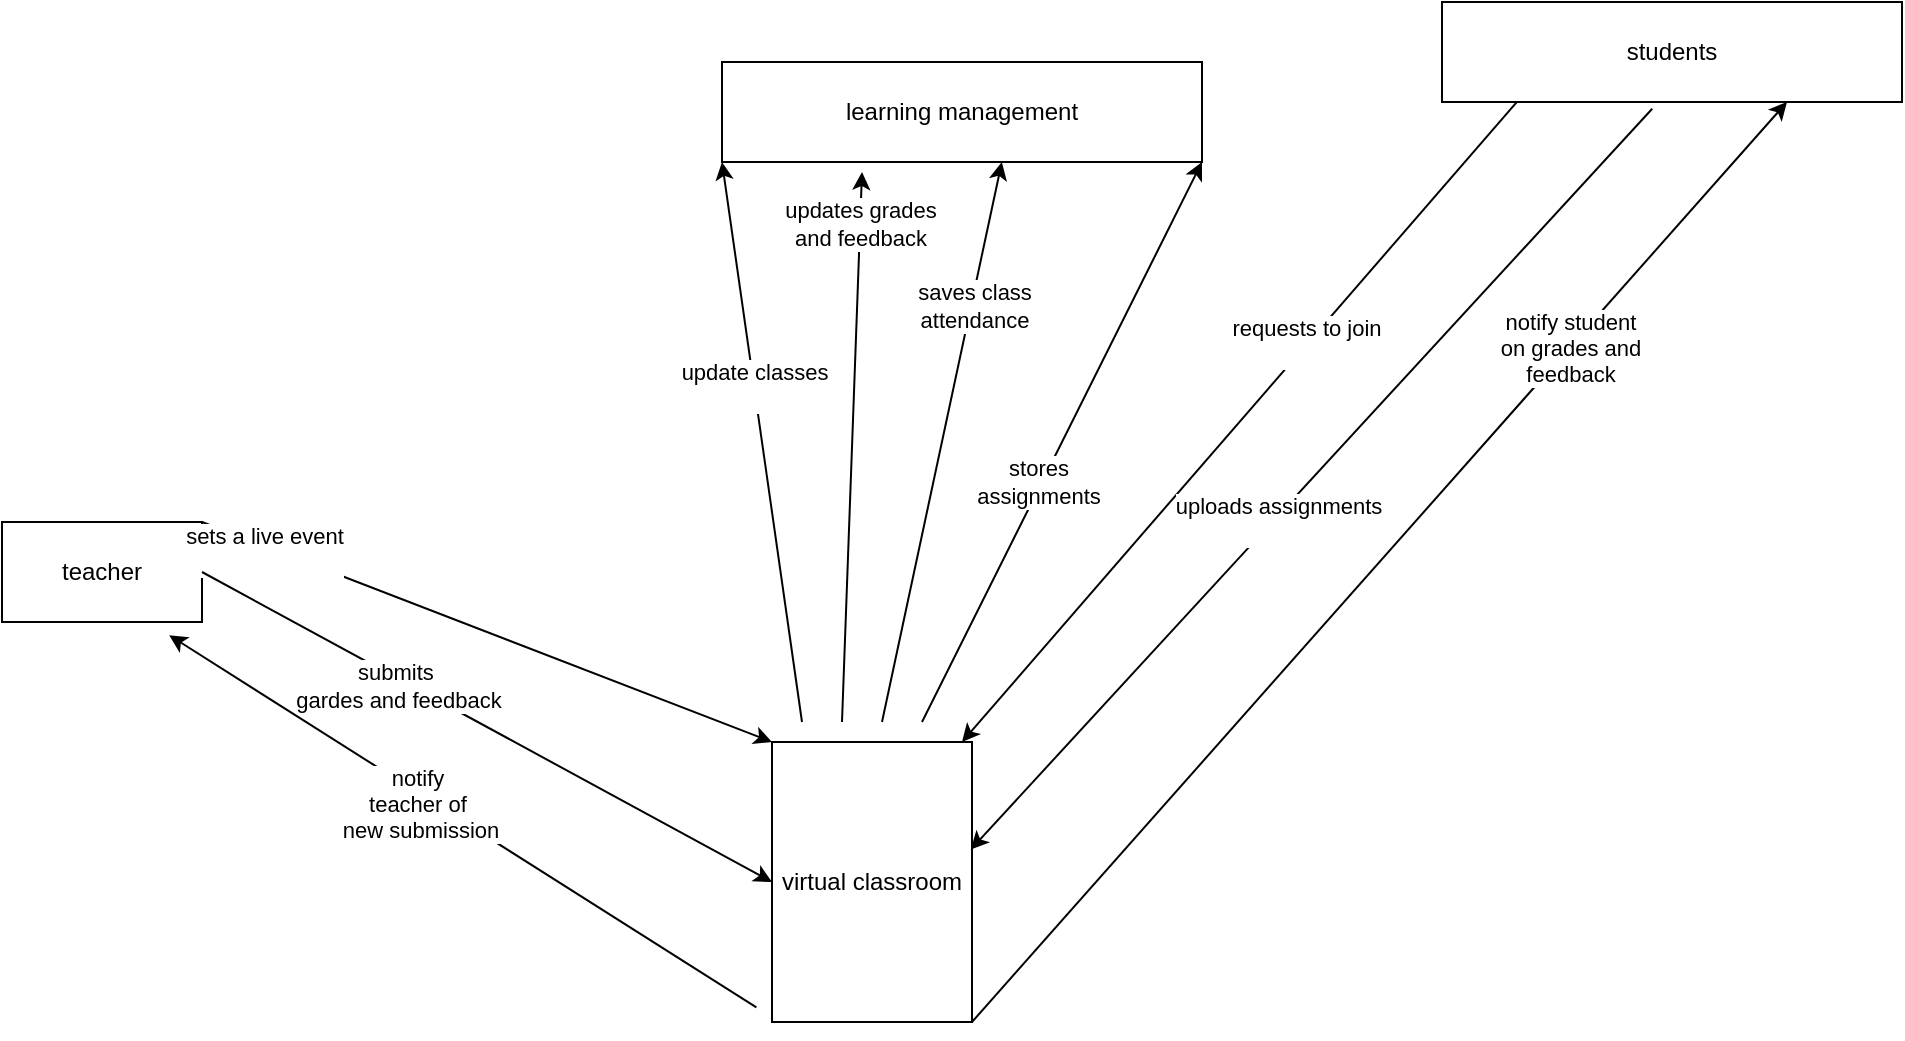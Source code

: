 <mxfile version="24.7.17" pages="4">
  <diagram name="Page-1" id="vjsIKobl36Vo63eAtjxU">
    <mxGraphModel grid="1" page="1" gridSize="10" guides="1" tooltips="1" connect="1" arrows="1" fold="1" pageScale="1" pageWidth="850" pageHeight="1100" math="0" shadow="0">
      <root>
        <mxCell id="0" />
        <mxCell id="1" parent="0" />
        <mxCell id="tGQ37e9llcpJazkp8wCg-7" value="virtual classroom" style="html=1;dashed=0;whiteSpace=wrap;" vertex="1" parent="1">
          <mxGeometry x="425" y="470" width="100" height="140" as="geometry" />
        </mxCell>
        <mxCell id="tGQ37e9llcpJazkp8wCg-8" value="learning management" style="html=1;dashed=0;whiteSpace=wrap;" vertex="1" parent="1">
          <mxGeometry x="400" y="130" width="240" height="50" as="geometry" />
        </mxCell>
        <mxCell id="tGQ37e9llcpJazkp8wCg-9" value="students" style="html=1;dashed=0;whiteSpace=wrap;" vertex="1" parent="1">
          <mxGeometry x="760" y="100" width="230" height="50" as="geometry" />
        </mxCell>
        <mxCell id="tGQ37e9llcpJazkp8wCg-10" value="teacher" style="html=1;dashed=0;whiteSpace=wrap;" vertex="1" parent="1">
          <mxGeometry x="40" y="360" width="100" height="50" as="geometry" />
        </mxCell>
        <mxCell id="tGQ37e9llcpJazkp8wCg-11" value="" style="endArrow=classic;html=1;rounded=0;entryX=0;entryY=0;entryDx=0;entryDy=0;exitX=1;exitY=0;exitDx=0;exitDy=0;" edge="1" parent="1" source="tGQ37e9llcpJazkp8wCg-10" target="tGQ37e9llcpJazkp8wCg-7">
          <mxGeometry width="50" height="50" relative="1" as="geometry">
            <mxPoint x="200" y="160" as="sourcePoint" />
            <mxPoint x="250" y="110" as="targetPoint" />
          </mxGeometry>
        </mxCell>
        <mxCell id="tGQ37e9llcpJazkp8wCg-21" value="sets a live event&lt;div&gt;&lt;br&gt;&lt;/div&gt;" style="edgeLabel;html=1;align=center;verticalAlign=middle;resizable=0;points=[];" connectable="0" vertex="1" parent="tGQ37e9llcpJazkp8wCg-11">
          <mxGeometry x="-0.777" y="-2" relative="1" as="geometry">
            <mxPoint as="offset" />
          </mxGeometry>
        </mxCell>
        <mxCell id="tGQ37e9llcpJazkp8wCg-14" value="" style="endArrow=classic;html=1;rounded=0;exitX=0.162;exitY=1.004;exitDx=0;exitDy=0;exitPerimeter=0;" edge="1" parent="1" source="tGQ37e9llcpJazkp8wCg-9">
          <mxGeometry width="50" height="50" relative="1" as="geometry">
            <mxPoint x="814.38" y="162.6" as="sourcePoint" />
            <mxPoint x="520" y="470" as="targetPoint" />
          </mxGeometry>
        </mxCell>
        <mxCell id="tGQ37e9llcpJazkp8wCg-24" value="requests to join&lt;div&gt;&lt;br&gt;&lt;/div&gt;" style="edgeLabel;html=1;align=center;verticalAlign=middle;resizable=0;points=[];" connectable="0" vertex="1" parent="tGQ37e9llcpJazkp8wCg-14">
          <mxGeometry x="-0.247" y="-1" relative="1" as="geometry">
            <mxPoint as="offset" />
          </mxGeometry>
        </mxCell>
        <mxCell id="tGQ37e9llcpJazkp8wCg-15" value="" style="endArrow=classic;html=1;rounded=0;entryX=0;entryY=1;entryDx=0;entryDy=0;" edge="1" parent="1" target="tGQ37e9llcpJazkp8wCg-8">
          <mxGeometry width="50" height="50" relative="1" as="geometry">
            <mxPoint x="440" y="460" as="sourcePoint" />
            <mxPoint x="450" y="270" as="targetPoint" />
          </mxGeometry>
        </mxCell>
        <mxCell id="tGQ37e9llcpJazkp8wCg-23" value="update classes&lt;div&gt;&lt;br&gt;&lt;/div&gt;" style="edgeLabel;html=1;align=center;verticalAlign=middle;resizable=0;points=[];" connectable="0" vertex="1" parent="tGQ37e9llcpJazkp8wCg-15">
          <mxGeometry x="0.2" relative="1" as="geometry">
            <mxPoint as="offset" />
          </mxGeometry>
        </mxCell>
        <mxCell id="tGQ37e9llcpJazkp8wCg-20" value="" style="endArrow=classic;html=1;rounded=0;exitX=0.457;exitY=1.068;exitDx=0;exitDy=0;entryX=0.994;entryY=0.384;entryDx=0;entryDy=0;exitPerimeter=0;entryPerimeter=0;" edge="1" parent="1" source="tGQ37e9llcpJazkp8wCg-9" target="tGQ37e9llcpJazkp8wCg-7">
          <mxGeometry width="50" height="50" relative="1" as="geometry">
            <mxPoint x="990" y="125" as="sourcePoint" />
            <mxPoint x="525" y="470" as="targetPoint" />
          </mxGeometry>
        </mxCell>
        <mxCell id="tGQ37e9llcpJazkp8wCg-25" value="uploads assignments&lt;div&gt;&lt;br&gt;&lt;/div&gt;" style="edgeLabel;html=1;align=center;verticalAlign=middle;resizable=0;points=[];" connectable="0" vertex="1" parent="tGQ37e9llcpJazkp8wCg-20">
          <mxGeometry x="0.102" y="1" relative="1" as="geometry">
            <mxPoint as="offset" />
          </mxGeometry>
        </mxCell>
        <mxCell id="tGQ37e9llcpJazkp8wCg-26" value="" style="endArrow=classic;html=1;rounded=0;" edge="1" parent="1">
          <mxGeometry width="50" height="50" relative="1" as="geometry">
            <mxPoint x="460" y="460" as="sourcePoint" />
            <mxPoint x="470" y="185" as="targetPoint" />
          </mxGeometry>
        </mxCell>
        <mxCell id="tGQ37e9llcpJazkp8wCg-27" value="updates grades&lt;div&gt;and feedback&lt;/div&gt;" style="edgeLabel;html=1;align=center;verticalAlign=middle;resizable=0;points=[];" connectable="0" vertex="1" parent="tGQ37e9llcpJazkp8wCg-26">
          <mxGeometry x="0.809" relative="1" as="geometry">
            <mxPoint as="offset" />
          </mxGeometry>
        </mxCell>
        <mxCell id="tGQ37e9llcpJazkp8wCg-28" value="" style="endArrow=classic;html=1;rounded=0;exitX=1;exitY=1;exitDx=0;exitDy=0;entryX=0.75;entryY=1;entryDx=0;entryDy=0;" edge="1" parent="1" source="tGQ37e9llcpJazkp8wCg-7" target="tGQ37e9llcpJazkp8wCg-9">
          <mxGeometry width="50" height="50" relative="1" as="geometry">
            <mxPoint x="400" y="320" as="sourcePoint" />
            <mxPoint x="890" y="160" as="targetPoint" />
          </mxGeometry>
        </mxCell>
        <mxCell id="tGQ37e9llcpJazkp8wCg-30" value="notify student&lt;div&gt;on grades and&lt;/div&gt;&lt;div&gt;feedback&lt;/div&gt;" style="edgeLabel;html=1;align=center;verticalAlign=middle;resizable=0;points=[];" connectable="0" vertex="1" parent="tGQ37e9llcpJazkp8wCg-28">
          <mxGeometry x="0.465" relative="1" as="geometry">
            <mxPoint as="offset" />
          </mxGeometry>
        </mxCell>
        <mxCell id="tGQ37e9llcpJazkp8wCg-31" value="" style="endArrow=classic;html=1;rounded=0;exitX=1;exitY=0.5;exitDx=0;exitDy=0;entryX=0;entryY=0.5;entryDx=0;entryDy=0;" edge="1" parent="1" source="tGQ37e9llcpJazkp8wCg-10" target="tGQ37e9llcpJazkp8wCg-7">
          <mxGeometry width="50" height="50" relative="1" as="geometry">
            <mxPoint x="480" y="320" as="sourcePoint" />
            <mxPoint x="420" y="500" as="targetPoint" />
          </mxGeometry>
        </mxCell>
        <mxCell id="tGQ37e9llcpJazkp8wCg-32" value="submits&amp;nbsp;&lt;div&gt;gardes and feedback&lt;/div&gt;" style="edgeLabel;html=1;align=center;verticalAlign=middle;resizable=0;points=[];" connectable="0" vertex="1" parent="tGQ37e9llcpJazkp8wCg-31">
          <mxGeometry x="-0.305" y="-3" relative="1" as="geometry">
            <mxPoint as="offset" />
          </mxGeometry>
        </mxCell>
        <mxCell id="tGQ37e9llcpJazkp8wCg-33" value="" style="endArrow=classic;html=1;rounded=0;exitX=-0.078;exitY=0.948;exitDx=0;exitDy=0;exitPerimeter=0;entryX=0.836;entryY=1.132;entryDx=0;entryDy=0;entryPerimeter=0;" edge="1" parent="1" source="tGQ37e9llcpJazkp8wCg-7" target="tGQ37e9llcpJazkp8wCg-10">
          <mxGeometry width="50" height="50" relative="1" as="geometry">
            <mxPoint x="480" y="320" as="sourcePoint" />
            <mxPoint x="530" y="270" as="targetPoint" />
          </mxGeometry>
        </mxCell>
        <mxCell id="tGQ37e9llcpJazkp8wCg-34" value="notify&amp;nbsp;&lt;div&gt;teacher of&amp;nbsp;&lt;/div&gt;&lt;div&gt;new submission&lt;/div&gt;" style="edgeLabel;html=1;align=center;verticalAlign=middle;resizable=0;points=[];" connectable="0" vertex="1" parent="tGQ37e9llcpJazkp8wCg-33">
          <mxGeometry x="0.136" y="4" relative="1" as="geometry">
            <mxPoint as="offset" />
          </mxGeometry>
        </mxCell>
        <mxCell id="tGQ37e9llcpJazkp8wCg-35" value="" style="endArrow=classic;html=1;rounded=0;entryX=1;entryY=1;entryDx=0;entryDy=0;" edge="1" parent="1" target="tGQ37e9llcpJazkp8wCg-8">
          <mxGeometry width="50" height="50" relative="1" as="geometry">
            <mxPoint x="500" y="460" as="sourcePoint" />
            <mxPoint x="530" y="300" as="targetPoint" />
          </mxGeometry>
        </mxCell>
        <mxCell id="tGQ37e9llcpJazkp8wCg-36" value="stores&lt;div&gt;assignments&lt;/div&gt;" style="edgeLabel;html=1;align=center;verticalAlign=middle;resizable=0;points=[];" connectable="0" vertex="1" parent="tGQ37e9llcpJazkp8wCg-35">
          <mxGeometry x="-0.149" y="2" relative="1" as="geometry">
            <mxPoint as="offset" />
          </mxGeometry>
        </mxCell>
        <mxCell id="tGQ37e9llcpJazkp8wCg-37" value="" style="endArrow=classic;html=1;rounded=0;entryX=0.583;entryY=1;entryDx=0;entryDy=0;entryPerimeter=0;" edge="1" parent="1" target="tGQ37e9llcpJazkp8wCg-8">
          <mxGeometry width="50" height="50" relative="1" as="geometry">
            <mxPoint x="480" y="460" as="sourcePoint" />
            <mxPoint x="530" y="300" as="targetPoint" />
          </mxGeometry>
        </mxCell>
        <mxCell id="tGQ37e9llcpJazkp8wCg-38" value="saves class&lt;div&gt;attendance&lt;/div&gt;" style="edgeLabel;html=1;align=center;verticalAlign=middle;resizable=0;points=[];" connectable="0" vertex="1" parent="tGQ37e9llcpJazkp8wCg-37">
          <mxGeometry x="0.488" y="-1" relative="1" as="geometry">
            <mxPoint as="offset" />
          </mxGeometry>
        </mxCell>
      </root>
    </mxGraphModel>
  </diagram>
  <diagram id="E_iu-IMse6yLebg9O2_-" name="Page-2">
    <mxGraphModel grid="1" page="1" gridSize="10" guides="1" tooltips="1" connect="1" arrows="1" fold="1" pageScale="1" pageWidth="850" pageHeight="1100" math="0" shadow="0">
      <root>
        <mxCell id="0" />
        <mxCell id="1" parent="0" />
        <mxCell id="nC5KfrtsEujy_4Zf4hOm-9" value="&lt;p style=&quot;margin:0px;margin-top:4px;text-align:center;&quot;&gt;&lt;b&gt;Class&lt;/b&gt;&lt;/p&gt;&lt;hr size=&quot;1&quot; style=&quot;border-style:solid;&quot;&gt;&lt;p style=&quot;margin:0px;margin-left:4px;&quot;&gt;+ userID: sting&lt;br&gt;+name:string&lt;br&gt;+email:string&lt;br&gt;-password: string&lt;/p&gt;&lt;hr size=&quot;1&quot; style=&quot;border-style:solid;&quot;&gt;&lt;p style=&quot;margin:0px;margin-left:4px;&quot;&gt;+ login()&lt;/p&gt;&lt;p style=&quot;margin:0px;margin-left:4px;&quot;&gt;+logout()&lt;/p&gt;&lt;p style=&quot;margin:0px;margin-left:4px;&quot;&gt;+viewprofile()&lt;/p&gt;" style="verticalAlign=top;align=left;overflow=fill;html=1;whiteSpace=wrap;" vertex="1" parent="1">
          <mxGeometry x="340" y="190" width="160" height="200" as="geometry" />
        </mxCell>
        <mxCell id="0wikRgi2lv0qi3kRRr1z-1" style="edgeStyle=orthogonalEdgeStyle;rounded=0;orthogonalLoop=1;jettySize=auto;html=1;" edge="1" parent="1" source="nC5KfrtsEujy_4Zf4hOm-11" target="nC5KfrtsEujy_4Zf4hOm-9">
          <mxGeometry relative="1" as="geometry" />
        </mxCell>
        <mxCell id="0wikRgi2lv0qi3kRRr1z-3" value="inherits" style="edgeLabel;html=1;align=center;verticalAlign=middle;resizable=0;points=[];" connectable="0" vertex="1" parent="0wikRgi2lv0qi3kRRr1z-1">
          <mxGeometry x="0.598" y="-2" relative="1" as="geometry">
            <mxPoint as="offset" />
          </mxGeometry>
        </mxCell>
        <mxCell id="nC5KfrtsEujy_4Zf4hOm-11" value="&lt;p style=&quot;margin:0px;margin-top:4px;text-align:center;&quot;&gt;&lt;b&gt;student&lt;/b&gt;&lt;/p&gt;&lt;hr size=&quot;1&quot; style=&quot;border-style:solid;&quot;&gt;&lt;p style=&quot;margin:0px;margin-left:4px;&quot;&gt;- studentID : string&lt;br&gt;-enrolledcourses: list&lt;br&gt;-grades: map&lt;/p&gt;&lt;hr size=&quot;1&quot; style=&quot;border-style:solid;&quot;&gt;&lt;p style=&quot;margin:0px;margin-left:4px;&quot;&gt;+ enrollment():&amp;nbsp;&lt;br&gt;+viewgrades()&lt;/p&gt;&lt;p style=&quot;margin:0px;margin-left:4px;&quot;&gt;+submitAssignments()&lt;/p&gt;" style="verticalAlign=top;align=left;overflow=fill;html=1;whiteSpace=wrap;" vertex="1" parent="1">
          <mxGeometry x="60" y="500" width="160" height="160" as="geometry" />
        </mxCell>
        <mxCell id="nC5KfrtsEujy_4Zf4hOm-12" value="&lt;p style=&quot;margin:0px;margin-top:4px;text-align:center;&quot;&gt;&lt;b&gt;teacher&lt;/b&gt;&lt;/p&gt;&lt;hr size=&quot;1&quot; style=&quot;border-style:solid;&quot;&gt;&lt;p style=&quot;margin:0px;margin-left:4px;&quot;&gt;-TeacherID: String&lt;br&gt;-assignedcourses:list&lt;/p&gt;&lt;p style=&quot;margin:0px;margin-left:4px;&quot;&gt;-&lt;/p&gt;&lt;hr size=&quot;1&quot; style=&quot;border-style:solid;&quot;&gt;&lt;p style=&quot;margin:0px;margin-left:4px;&quot;&gt;+ createcouse()&lt;/p&gt;&lt;p style=&quot;margin:0px;margin-left:4px;&quot;&gt;+gradeAssignments()&lt;/p&gt;&lt;p style=&quot;margin:0px;margin-left:4px;&quot;&gt;+uploadmaterial()&lt;/p&gt;" style="verticalAlign=top;align=left;overflow=fill;html=1;whiteSpace=wrap;" vertex="1" parent="1">
          <mxGeometry x="580" y="490" width="160" height="230" as="geometry" />
        </mxCell>
        <mxCell id="0wikRgi2lv0qi3kRRr1z-2" style="edgeStyle=orthogonalEdgeStyle;rounded=0;orthogonalLoop=1;jettySize=auto;html=1;entryX=0.162;entryY=1.004;entryDx=0;entryDy=0;entryPerimeter=0;" edge="1" parent="1" source="nC5KfrtsEujy_4Zf4hOm-13" target="nC5KfrtsEujy_4Zf4hOm-11">
          <mxGeometry relative="1" as="geometry">
            <mxPoint x="130" y="885" as="targetPoint" />
          </mxGeometry>
        </mxCell>
        <mxCell id="nC5KfrtsEujy_4Zf4hOm-13" value="&lt;p style=&quot;margin:0px;margin-top:4px;text-align:center;&quot;&gt;&lt;b&gt;course&lt;/b&gt;&lt;/p&gt;&lt;hr size=&quot;1&quot; style=&quot;border-style:solid;&quot;&gt;&lt;p style=&quot;margin:0px;margin-left:4px;&quot;&gt;-courseID: string&lt;br&gt;-coursename:string&lt;br&gt;-teacher:teacher&lt;br&gt;-material: list&lt;br&gt;-assignment: list&lt;/p&gt;&lt;hr size=&quot;1&quot; style=&quot;border-style:solid;&quot;&gt;&lt;p style=&quot;margin:0px;margin-left:4px;&quot;&gt;+ addstudent()&lt;br&gt;+removestudent()&lt;/p&gt;&lt;p style=&quot;margin:0px;margin-left:4px;&quot;&gt;+uploadmaterial()&lt;/p&gt;&lt;p style=&quot;margin:0px;margin-left:4px;&quot;&gt;+assignment()&lt;/p&gt;" style="verticalAlign=top;align=left;overflow=fill;html=1;whiteSpace=wrap;" vertex="1" parent="1">
          <mxGeometry x="160" y="790" width="160" height="190" as="geometry" />
        </mxCell>
        <mxCell id="nC5KfrtsEujy_4Zf4hOm-14" value="&lt;p style=&quot;margin:0px;margin-top:4px;text-align:center;&quot;&gt;&lt;b&gt;Material&lt;/b&gt;&lt;/p&gt;&lt;hr size=&quot;1&quot; style=&quot;border-style:solid;&quot;&gt;&lt;p style=&quot;margin:0px;margin-left:4px;&quot;&gt;- materialID: string&lt;/p&gt;&lt;p style=&quot;margin:0px;margin-left:4px;&quot;&gt;-title: string&lt;br&gt;-content:string&lt;br&gt;-uploadedBy:teacher&lt;/p&gt;&lt;hr size=&quot;1&quot; style=&quot;border-style:solid;&quot;&gt;&lt;p style=&quot;margin:0px;margin-left:4px;&quot;&gt;+ viewMaterial()&lt;/p&gt;&lt;p style=&quot;margin:0px;margin-left:4px;&quot;&gt;+downloadMaterial()&lt;/p&gt;" style="verticalAlign=top;align=left;overflow=fill;html=1;whiteSpace=wrap;" vertex="1" parent="1">
          <mxGeometry x="160" y="1100" width="160" height="230" as="geometry" />
        </mxCell>
        <mxCell id="nC5KfrtsEujy_4Zf4hOm-18" value="&lt;p style=&quot;margin:0px;margin-top:4px;text-align:center;&quot;&gt;&lt;b&gt;Assignment&lt;/b&gt;&lt;/p&gt;&lt;hr size=&quot;1&quot; style=&quot;border-style:solid;&quot;&gt;&lt;p style=&quot;margin:0px;margin-left:4px;&quot;&gt;- assignmentID: string&lt;br&gt;-title: string&lt;br&gt;-description string&lt;br&gt;-duedate:date&lt;/p&gt;&lt;p style=&quot;margin:0px;margin-left:4px;&quot;&gt;-course:cousse&lt;/p&gt;&lt;hr size=&quot;1&quot; style=&quot;border-style:solid;&quot;&gt;&lt;p style=&quot;margin:0px;margin-left:4px;&quot;&gt;+ submitAssignment()&lt;/p&gt;&lt;p style=&quot;margin:0px;margin-left:4px;&quot;&gt;+viewsubmission()&lt;/p&gt;" style="verticalAlign=top;align=left;overflow=fill;html=1;whiteSpace=wrap;" vertex="1" parent="1">
          <mxGeometry x="410" y="1100" width="160" height="220" as="geometry" />
        </mxCell>
        <mxCell id="nC5KfrtsEujy_4Zf4hOm-21" value="&lt;p style=&quot;margin:0px;margin-top:4px;text-align:center;&quot;&gt;&lt;b&gt;discussionBoard&lt;/b&gt;&lt;/p&gt;&lt;hr size=&quot;1&quot; style=&quot;border-style:solid;&quot;&gt;&lt;p style=&quot;margin:0px;margin-left:4px;&quot;&gt;-discussionId: string&lt;br&gt;-course: course&lt;br&gt;-post:list&lt;/p&gt;&lt;hr size=&quot;1&quot; style=&quot;border-style:solid;&quot;&gt;&lt;p style=&quot;margin:0px;margin-left:4px;&quot;&gt;+ createpost()&lt;/p&gt;&lt;p style=&quot;margin:0px;margin-left:4px;&quot;&gt;+reply to post()&lt;/p&gt;" style="verticalAlign=top;align=left;overflow=fill;html=1;whiteSpace=wrap;" vertex="1" parent="1">
          <mxGeometry x="630" y="1100" width="160" height="230" as="geometry" />
        </mxCell>
        <mxCell id="0wikRgi2lv0qi3kRRr1z-5" style="edgeStyle=orthogonalEdgeStyle;rounded=0;orthogonalLoop=1;jettySize=auto;html=1;entryX=0.25;entryY=1;entryDx=0;entryDy=0;" edge="1" parent="1" source="nC5KfrtsEujy_4Zf4hOm-22" target="nC5KfrtsEujy_4Zf4hOm-14">
          <mxGeometry relative="1" as="geometry" />
        </mxCell>
        <mxCell id="nC5KfrtsEujy_4Zf4hOm-22" value="&lt;p style=&quot;margin:0px;margin-top:4px;text-align:center;&quot;&gt;&lt;b&gt;grade&lt;/b&gt;&lt;/p&gt;&lt;hr size=&quot;1&quot; style=&quot;border-style:solid;&quot;&gt;&lt;p style=&quot;margin:0px;margin-left:4px;&quot;&gt;- gradeID: String&lt;br&gt;-assigment:Assignment&lt;br&gt;-student:student:&lt;/p&gt;&lt;p style=&quot;margin:0px;margin-left:4px;&quot;&gt;-gradeValue: string&lt;/p&gt;&lt;hr size=&quot;1&quot; style=&quot;border-style:solid;&quot;&gt;&lt;p style=&quot;margin:0px;margin-left:4px;&quot;&gt;+ viewgarde()&lt;/p&gt;" style="verticalAlign=top;align=left;overflow=fill;html=1;whiteSpace=wrap;" vertex="1" parent="1">
          <mxGeometry x="170" y="1440" width="160" height="200" as="geometry" />
        </mxCell>
        <mxCell id="0wikRgi2lv0qi3kRRr1z-6" style="edgeStyle=orthogonalEdgeStyle;rounded=0;orthogonalLoop=1;jettySize=auto;html=1;entryX=0.25;entryY=1;entryDx=0;entryDy=0;" edge="1" parent="1" source="nC5KfrtsEujy_4Zf4hOm-23" target="nC5KfrtsEujy_4Zf4hOm-22">
          <mxGeometry relative="1" as="geometry" />
        </mxCell>
        <mxCell id="nC5KfrtsEujy_4Zf4hOm-23" value="&lt;p style=&quot;margin:0px;margin-top:4px;text-align:center;&quot;&gt;&lt;b&gt;post&lt;/b&gt;&lt;/p&gt;&lt;hr size=&quot;1&quot; style=&quot;border-style:solid;&quot;&gt;&lt;p style=&quot;margin:0px;margin-left:4px;&quot;&gt;-postID:string&lt;br&gt;-auther:user&lt;br&gt;-content:string&lt;/p&gt;&lt;hr size=&quot;1&quot; style=&quot;border-style:solid;&quot;&gt;&lt;p style=&quot;margin:0px;margin-left:4px;&quot;&gt;+ viewpost()&lt;br&gt;+ replyPost()&lt;/p&gt;" style="verticalAlign=top;align=left;overflow=fill;html=1;whiteSpace=wrap;" vertex="1" parent="1">
          <mxGeometry x="170" y="1740" width="160" height="170" as="geometry" />
        </mxCell>
        <mxCell id="0wikRgi2lv0qi3kRRr1z-4" style="edgeStyle=orthogonalEdgeStyle;rounded=0;orthogonalLoop=1;jettySize=auto;html=1;entryX=0.163;entryY=0.986;entryDx=0;entryDy=0;entryPerimeter=0;" edge="1" parent="1" source="nC5KfrtsEujy_4Zf4hOm-14" target="nC5KfrtsEujy_4Zf4hOm-13">
          <mxGeometry relative="1" as="geometry" />
        </mxCell>
        <mxCell id="0wikRgi2lv0qi3kRRr1z-7" style="edgeStyle=orthogonalEdgeStyle;rounded=0;orthogonalLoop=1;jettySize=auto;html=1;entryX=0.827;entryY=0.993;entryDx=0;entryDy=0;entryPerimeter=0;" edge="1" parent="1" source="nC5KfrtsEujy_4Zf4hOm-12" target="nC5KfrtsEujy_4Zf4hOm-9">
          <mxGeometry relative="1" as="geometry" />
        </mxCell>
        <mxCell id="0wikRgi2lv0qi3kRRr1z-8" value="inherit&lt;div&gt;&lt;br&gt;&lt;/div&gt;" style="edgeLabel;html=1;align=center;verticalAlign=middle;resizable=0;points=[];" connectable="0" vertex="1" parent="0wikRgi2lv0qi3kRRr1z-7">
          <mxGeometry x="0.032" y="-2" relative="1" as="geometry">
            <mxPoint as="offset" />
          </mxGeometry>
        </mxCell>
      </root>
    </mxGraphModel>
  </diagram>
  <diagram id="8P8Orez1pcFCBF_7_RWU" name="Page-4">
    <mxGraphModel dx="1042" dy="1678" grid="1" gridSize="10" guides="1" tooltips="1" connect="1" arrows="1" fold="1" page="1" pageScale="1" pageWidth="850" pageHeight="1100" math="0" shadow="0">
      <root>
        <mxCell id="0" />
        <mxCell id="1" parent="0" />
        <mxCell id="llyji_vWwlnvP6TQmnhk-12" value="MANAGE&amp;nbsp;&lt;div&gt;USERS&lt;/div&gt;" style="ellipse;whiteSpace=wrap;html=1;" parent="1" vertex="1">
          <mxGeometry x="580" y="-150" width="140" height="70" as="geometry" />
        </mxCell>
        <mxCell id="llyji_vWwlnvP6TQmnhk-13" value="LEARNING&amp;nbsp;&lt;div&gt;MATERIAL&lt;/div&gt;" style="ellipse;whiteSpace=wrap;html=1;" parent="1" vertex="1">
          <mxGeometry x="410" y="380" width="140" height="70" as="geometry" />
        </mxCell>
        <mxCell id="llyji_vWwlnvP6TQmnhk-14" value="VIEW GRADES" style="ellipse;whiteSpace=wrap;html=1;" parent="1" vertex="1">
          <mxGeometry x="290" y="470" width="140" height="70" as="geometry" />
        </mxCell>
        <mxCell id="llyji_vWwlnvP6TQmnhk-15" value="GRADE&amp;nbsp;&lt;div&gt;ASSIGNMENT&lt;/div&gt;" style="ellipse;whiteSpace=wrap;html=1;" parent="1" vertex="1">
          <mxGeometry x="480" y="260" width="140" height="70" as="geometry" />
        </mxCell>
        <mxCell id="llyji_vWwlnvP6TQmnhk-16" value="ENROLL COURSE" style="ellipse;whiteSpace=wrap;html=1;" parent="1" vertex="1">
          <mxGeometry x="320" y="250" width="140" height="70" as="geometry" />
        </mxCell>
        <mxCell id="llyji_vWwlnvP6TQmnhk-17" value="SUBMIT&lt;div&gt;ASSIGNMENT&lt;/div&gt;" style="ellipse;whiteSpace=wrap;html=1;" parent="1" vertex="1">
          <mxGeometry x="270" y="90" width="120" height="70" as="geometry" />
        </mxCell>
        <mxCell id="llyji_vWwlnvP6TQmnhk-18" value="1&lt;div&gt;login&lt;/div&gt;" style="ellipse;whiteSpace=wrap;html=1;" parent="1" vertex="1">
          <mxGeometry x="380" y="-110" width="140" height="130" as="geometry" />
        </mxCell>
        <mxCell id="llyji_vWwlnvP6TQmnhk-19" value="STUDENT" style="shape=umlActor;verticalLabelPosition=bottom;verticalAlign=top;html=1;" parent="1" vertex="1">
          <mxGeometry x="80" y="90" width="30" height="90" as="geometry" />
        </mxCell>
        <mxCell id="llyji_vWwlnvP6TQmnhk-21" value="TEACHER" style="shape=umlActor;verticalLabelPosition=bottom;verticalAlign=top;html=1;" parent="1" vertex="1">
          <mxGeometry x="810" y="90" width="30" height="90" as="geometry" />
        </mxCell>
        <mxCell id="llyji_vWwlnvP6TQmnhk-22" value="ADMIN" style="shape=umlActor;verticalLabelPosition=bottom;verticalAlign=top;html=1;" parent="1" vertex="1">
          <mxGeometry x="820" y="-280" width="30" height="90" as="geometry" />
        </mxCell>
        <mxCell id="1mt_KhGt4uNW05eUWwvd-1" value="frame" style="shape=umlFrame;whiteSpace=wrap;html=1;pointerEvents=0;" parent="1" vertex="1">
          <mxGeometry x="150" y="-210" width="610" height="1060" as="geometry" />
        </mxCell>
        <mxCell id="1mt_KhGt4uNW05eUWwvd-5" value="requests to join" style="html=1;verticalAlign=bottom;endArrow=block;curved=0;rounded=0;exitX=0.667;exitY=0.667;exitDx=0;exitDy=0;exitPerimeter=0;" parent="1" source="llyji_vWwlnvP6TQmnhk-19" edge="1">
          <mxGeometry width="80" relative="1" as="geometry">
            <mxPoint x="380" y="140" as="sourcePoint" />
            <mxPoint x="400" y="-10" as="targetPoint" />
          </mxGeometry>
        </mxCell>
        <mxCell id="1mt_KhGt4uNW05eUWwvd-6" value="" style="html=1;verticalAlign=bottom;endArrow=block;curved=0;rounded=0;exitX=0.733;exitY=0.758;exitDx=0;exitDy=0;exitPerimeter=0;" parent="1" source="llyji_vWwlnvP6TQmnhk-19" target="llyji_vWwlnvP6TQmnhk-17" edge="1">
          <mxGeometry width="80" relative="1" as="geometry">
            <mxPoint x="120" y="170" as="sourcePoint" />
            <mxPoint x="270" y="160" as="targetPoint" />
          </mxGeometry>
        </mxCell>
        <mxCell id="aBC0s9N_7OCGeoaSbzhW-1" value="records&lt;div&gt;&amp;nbsp;assignments&lt;/div&gt;" style="edgeLabel;html=1;align=center;verticalAlign=middle;resizable=0;points=[];" parent="1mt_KhGt4uNW05eUWwvd-6" connectable="0" vertex="1">
          <mxGeometry x="-0.002" y="5" relative="1" as="geometry">
            <mxPoint as="offset" />
          </mxGeometry>
        </mxCell>
        <mxCell id="1mt_KhGt4uNW05eUWwvd-7" value="can enroll&lt;div&gt;for a course&lt;/div&gt;" style="html=1;verticalAlign=bottom;endArrow=block;curved=0;rounded=0;entryX=0;entryY=0.5;entryDx=0;entryDy=0;" parent="1" target="llyji_vWwlnvP6TQmnhk-16" edge="1">
          <mxGeometry width="80" relative="1" as="geometry">
            <mxPoint x="100" y="160" as="sourcePoint" />
            <mxPoint x="320" y="310" as="targetPoint" />
          </mxGeometry>
        </mxCell>
        <mxCell id="1mt_KhGt4uNW05eUWwvd-8" value="view assignment&lt;div&gt;grades&lt;/div&gt;" style="html=1;verticalAlign=bottom;endArrow=block;curved=0;rounded=0;" parent="1" edge="1">
          <mxGeometry width="80" relative="1" as="geometry">
            <mxPoint x="100" y="160" as="sourcePoint" />
            <mxPoint x="340" y="470" as="targetPoint" />
          </mxGeometry>
        </mxCell>
        <mxCell id="1mt_KhGt4uNW05eUWwvd-9" value="login&amp;nbsp;&lt;div&gt;details&lt;/div&gt;" style="html=1;verticalAlign=bottom;endArrow=block;curved=0;rounded=0;exitX=0.667;exitY=0;exitDx=0;exitDy=0;exitPerimeter=0;" parent="1" source="llyji_vWwlnvP6TQmnhk-21" edge="1">
          <mxGeometry width="80" relative="1" as="geometry">
            <mxPoint x="380" y="160" as="sourcePoint" />
            <mxPoint x="520" y="-30" as="targetPoint" />
          </mxGeometry>
        </mxCell>
        <mxCell id="1mt_KhGt4uNW05eUWwvd-11" value="upload&lt;div&gt;videos and notes&amp;nbsp;&lt;/div&gt;" style="html=1;verticalAlign=bottom;endArrow=block;curved=0;rounded=0;entryX=1;entryY=0.286;entryDx=0;entryDy=0;entryPerimeter=0;" parent="1" target="llyji_vWwlnvP6TQmnhk-13" edge="1">
          <mxGeometry width="80" relative="1" as="geometry">
            <mxPoint x="825" y="130" as="sourcePoint" />
            <mxPoint x="570" y="300" as="targetPoint" />
          </mxGeometry>
        </mxCell>
        <mxCell id="1mt_KhGt4uNW05eUWwvd-12" value="login the system" style="html=1;verticalAlign=bottom;endArrow=block;curved=0;rounded=0;exitX=0.333;exitY=0.333;exitDx=0;exitDy=0;exitPerimeter=0;entryX=0.5;entryY=0;entryDx=0;entryDy=0;" parent="1" source="llyji_vWwlnvP6TQmnhk-22" target="llyji_vWwlnvP6TQmnhk-18" edge="1">
          <mxGeometry width="80" relative="1" as="geometry">
            <mxPoint x="810" y="360" as="sourcePoint" />
            <mxPoint x="620" y="480" as="targetPoint" />
          </mxGeometry>
        </mxCell>
        <mxCell id="1mt_KhGt4uNW05eUWwvd-13" value="manage access by&lt;div&gt;teachers and students&lt;/div&gt;" style="html=1;verticalAlign=bottom;endArrow=block;curved=0;rounded=0;exitX=0.333;exitY=0.778;exitDx=0;exitDy=0;exitPerimeter=0;" parent="1" source="llyji_vWwlnvP6TQmnhk-22" edge="1">
          <mxGeometry width="80" relative="1" as="geometry">
            <mxPoint x="390" y="-170" as="sourcePoint" />
            <mxPoint x="710" y="-130" as="targetPoint" />
          </mxGeometry>
        </mxCell>
        <mxCell id="1mt_KhGt4uNW05eUWwvd-15" value="2&lt;div&gt;VIEW&amp;nbsp;&lt;/div&gt;&lt;div&gt;PROFILE&lt;/div&gt;" style="ellipse;whiteSpace=wrap;html=1;" parent="1" vertex="1">
          <mxGeometry x="340" y="170" width="140" height="70" as="geometry" />
        </mxCell>
        <mxCell id="1mt_KhGt4uNW05eUWwvd-17" value="check there&amp;nbsp;&lt;div&gt;profile&lt;/div&gt;" style="html=1;verticalAlign=bottom;endArrow=block;curved=0;rounded=0;exitX=0.64;exitY=0.767;exitDx=0;exitDy=0;exitPerimeter=0;entryX=0.051;entryY=0.603;entryDx=0;entryDy=0;entryPerimeter=0;" parent="1" source="llyji_vWwlnvP6TQmnhk-19" target="1mt_KhGt4uNW05eUWwvd-15" edge="1">
          <mxGeometry width="80" relative="1" as="geometry">
            <mxPoint x="390" y="370" as="sourcePoint" />
            <mxPoint x="280" y="260" as="targetPoint" />
          </mxGeometry>
        </mxCell>
        <mxCell id="aBC0s9N_7OCGeoaSbzhW-5" value="grades&amp;nbsp;&lt;div&gt;submitted&lt;/div&gt;&lt;div&gt;assignments&lt;/div&gt;" style="html=1;verticalAlign=bottom;endArrow=block;curved=0;rounded=0;exitX=0.333;exitY=0.222;exitDx=0;exitDy=0;exitPerimeter=0;entryX=1;entryY=0;entryDx=0;entryDy=0;" parent="1" source="llyji_vWwlnvP6TQmnhk-21" target="llyji_vWwlnvP6TQmnhk-15" edge="1">
          <mxGeometry width="80" relative="1" as="geometry">
            <mxPoint x="390" y="90" as="sourcePoint" />
            <mxPoint x="560" y="190" as="targetPoint" />
          </mxGeometry>
        </mxCell>
        <mxCell id="dnkcXnuNvbxCSVGutcAZ-1" value="view&amp;nbsp;&lt;div&gt;teacher profile&lt;/div&gt;" style="html=1;verticalAlign=bottom;endArrow=block;curved=0;rounded=0;" parent="1" edge="1">
          <mxGeometry width="80" relative="1" as="geometry">
            <mxPoint x="820" y="100" as="sourcePoint" />
            <mxPoint x="480" y="200" as="targetPoint" />
          </mxGeometry>
        </mxCell>
        <mxCell id="dnkcXnuNvbxCSVGutcAZ-2" value="JOIN CLASS" style="ellipse;whiteSpace=wrap;html=1;" parent="1" vertex="1">
          <mxGeometry x="355" y="740" width="140" height="70" as="geometry" />
        </mxCell>
        <mxCell id="dnkcXnuNvbxCSVGutcAZ-3" value="join live&amp;nbsp;&lt;div&gt;class session&lt;/div&gt;" style="html=1;verticalAlign=bottom;endArrow=block;curved=0;rounded=0;exitX=0;exitY=0.889;exitDx=0;exitDy=0;exitPerimeter=0;entryX=0.286;entryY=0;entryDx=0;entryDy=0;entryPerimeter=0;" parent="1" source="llyji_vWwlnvP6TQmnhk-19" target="dnkcXnuNvbxCSVGutcAZ-2" edge="1">
          <mxGeometry width="80" relative="1" as="geometry">
            <mxPoint x="270" y="410" as="sourcePoint" />
            <mxPoint x="350" y="410" as="targetPoint" />
          </mxGeometry>
        </mxCell>
        <mxCell id="dnkcXnuNvbxCSVGutcAZ-4" value="join live&lt;div&gt;class session&lt;/div&gt;" style="html=1;verticalAlign=bottom;endArrow=block;curved=0;rounded=0;exitX=0.333;exitY=1;exitDx=0;exitDy=0;exitPerimeter=0;entryX=0.786;entryY=0.286;entryDx=0;entryDy=0;entryPerimeter=0;" parent="1" source="llyji_vWwlnvP6TQmnhk-21" target="dnkcXnuNvbxCSVGutcAZ-2" edge="1">
          <mxGeometry width="80" relative="1" as="geometry">
            <mxPoint x="290" y="420" as="sourcePoint" />
            <mxPoint x="370" y="420" as="targetPoint" />
          </mxGeometry>
        </mxCell>
        <mxCell id="dnkcXnuNvbxCSVGutcAZ-5" value="" style="html=1;verticalAlign=bottom;endArrow=block;curved=0;rounded=0;" parent="1" edge="1">
          <mxGeometry width="80" relative="1" as="geometry">
            <mxPoint x="95" y="160" as="sourcePoint" />
            <mxPoint x="410" y="410" as="targetPoint" />
          </mxGeometry>
        </mxCell>
        <mxCell id="dnkcXnuNvbxCSVGutcAZ-6" value="Access&lt;div&gt;learning&lt;/div&gt;&lt;div&gt;material&lt;/div&gt;" style="edgeLabel;html=1;align=center;verticalAlign=middle;resizable=0;points=[];" parent="dnkcXnuNvbxCSVGutcAZ-5" connectable="0" vertex="1">
          <mxGeometry x="0.294" y="1" relative="1" as="geometry">
            <mxPoint y="1" as="offset" />
          </mxGeometry>
        </mxCell>
        <mxCell id="dnkcXnuNvbxCSVGutcAZ-7" value="virtual classroom system&lt;div&gt;&lt;br&gt;&lt;/div&gt;" style="text;html=1;align=center;verticalAlign=middle;resizable=0;points=[];autosize=1;strokeColor=none;fillColor=none;" parent="1" vertex="1">
          <mxGeometry x="335" y="-247" width="150" height="40" as="geometry" />
        </mxCell>
      </root>
    </mxGraphModel>
  </diagram>
  <diagram id="ujMl2Q7O1NQnvSY16CHU" name="Page-3">
    <mxGraphModel grid="1" page="1" gridSize="10" guides="1" tooltips="1" connect="1" arrows="1" fold="1" pageScale="1" pageWidth="850" pageHeight="1100" math="0" shadow="0">
      <root>
        <mxCell id="0" />
        <mxCell id="1" parent="0" />
        <mxCell id="LVfxoN3SQcXvS_X4hq6p-1" value="student" style="shape=umlActor;verticalLabelPosition=bottom;verticalAlign=top;html=1;" vertex="1" parent="1">
          <mxGeometry x="70" y="50" width="30" height="60" as="geometry" />
        </mxCell>
        <mxCell id="LVfxoN3SQcXvS_X4hq6p-2" value="admin" style="shape=umlActor;verticalLabelPosition=bottom;verticalAlign=top;html=1;" vertex="1" parent="1">
          <mxGeometry x="210" y="50" width="30" height="60" as="geometry" />
        </mxCell>
        <mxCell id="LVfxoN3SQcXvS_X4hq6p-3" value="teacher" style="shape=umlActor;verticalLabelPosition=bottom;verticalAlign=top;html=1;" vertex="1" parent="1">
          <mxGeometry x="395" y="50" width="30" height="60" as="geometry" />
        </mxCell>
        <mxCell id="LVfxoN3SQcXvS_X4hq6p-5" value="learning management system&lt;div&gt;&lt;br&gt;&lt;/div&gt;" style="html=1;whiteSpace=wrap;" vertex="1" parent="1">
          <mxGeometry x="950" y="55" width="110" height="50" as="geometry" />
        </mxCell>
        <mxCell id="LVfxoN3SQcXvS_X4hq6p-6" value="application&amp;nbsp;&lt;div&gt;system&lt;/div&gt;" style="html=1;whiteSpace=wrap;" vertex="1" parent="1">
          <mxGeometry x="760" y="60" width="110" height="50" as="geometry" />
        </mxCell>
        <mxCell id="LVfxoN3SQcXvS_X4hq6p-7" value="virtual class" style="html=1;whiteSpace=wrap;" vertex="1" parent="1">
          <mxGeometry x="530" y="60" width="110" height="50" as="geometry" />
        </mxCell>
        <mxCell id="LVfxoN3SQcXvS_X4hq6p-8" value="" style="html=1;points=[[0,0,0,0,5],[0,1,0,0,-5],[1,0,0,0,5],[1,1,0,0,-5]];perimeter=orthogonalPerimeter;outlineConnect=0;targetShapes=umlLifeline;portConstraint=eastwest;newEdgeStyle={&quot;curved&quot;:0,&quot;rounded&quot;:0};" vertex="1" parent="1">
          <mxGeometry x="790" y="120" width="30" height="1240" as="geometry" />
        </mxCell>
        <mxCell id="LVfxoN3SQcXvS_X4hq6p-10" value="Use" style="endArrow=open;endSize=12;dashed=1;html=1;rounded=0;" edge="1" parent="1">
          <mxGeometry width="160" relative="1" as="geometry">
            <mxPoint x="90" y="130" as="sourcePoint" />
            <mxPoint x="100" y="1280" as="targetPoint" />
          </mxGeometry>
        </mxCell>
        <mxCell id="LVfxoN3SQcXvS_X4hq6p-11" value="Use" style="endArrow=open;endSize=12;dashed=1;html=1;rounded=0;" edge="1" parent="1">
          <mxGeometry width="160" relative="1" as="geometry">
            <mxPoint x="230" y="140" as="sourcePoint" />
            <mxPoint x="240" y="1430" as="targetPoint" />
          </mxGeometry>
        </mxCell>
        <mxCell id="LVfxoN3SQcXvS_X4hq6p-12" value="Use" style="endArrow=open;endSize=12;dashed=1;html=1;rounded=0;" edge="1" parent="1">
          <mxGeometry width="160" relative="1" as="geometry">
            <mxPoint x="410" y="130" as="sourcePoint" />
            <mxPoint x="410" y="1430" as="targetPoint" />
          </mxGeometry>
        </mxCell>
        <mxCell id="LVfxoN3SQcXvS_X4hq6p-13" value="request to join the class" style="html=1;verticalAlign=bottom;endArrow=block;curved=0;rounded=0;" edge="1" parent="1">
          <mxGeometry width="80" relative="1" as="geometry">
            <mxPoint x="100" y="180" as="sourcePoint" />
            <mxPoint x="580" y="180" as="targetPoint" />
          </mxGeometry>
        </mxCell>
        <mxCell id="LVfxoN3SQcXvS_X4hq6p-14" value="" style="html=1;points=[[0,0,0,0,5],[0,1,0,0,-5],[1,0,0,0,5],[1,1,0,0,-5]];perimeter=orthogonalPerimeter;outlineConnect=0;targetShapes=umlLifeline;portConstraint=eastwest;newEdgeStyle={&quot;curved&quot;:0,&quot;rounded&quot;:0};" vertex="1" parent="1">
          <mxGeometry x="580" y="120" width="30" height="1240" as="geometry" />
        </mxCell>
        <mxCell id="LVfxoN3SQcXvS_X4hq6p-15" value="verify stud cred" style="html=1;verticalAlign=bottom;endArrow=block;curved=0;rounded=0;" edge="1" parent="1" target="LVfxoN3SQcXvS_X4hq6p-8">
          <mxGeometry width="80" relative="1" as="geometry">
            <mxPoint x="610" y="150" as="sourcePoint" />
            <mxPoint x="690" y="150" as="targetPoint" />
          </mxGeometry>
        </mxCell>
        <mxCell id="LVfxoN3SQcXvS_X4hq6p-16" value="verification successful" style="html=1;verticalAlign=bottom;endArrow=open;dashed=1;endSize=8;curved=0;rounded=0;" edge="1" parent="1" source="LVfxoN3SQcXvS_X4hq6p-8">
          <mxGeometry relative="1" as="geometry">
            <mxPoint x="410" y="190" as="sourcePoint" />
            <mxPoint x="610" y="190" as="targetPoint" />
          </mxGeometry>
        </mxCell>
        <mxCell id="LVfxoN3SQcXvS_X4hq6p-20" value="" style="line;strokeWidth=1;fillColor=none;align=left;verticalAlign=middle;spacingTop=-1;spacingLeft=3;spacingRight=3;rotatable=0;labelPosition=right;points=[];portConstraint=eastwest;strokeColor=inherit;" vertex="1" parent="1">
          <mxGeometry x="-10" y="160" width="810" height="128" as="geometry" />
        </mxCell>
        <mxCell id="LVfxoN3SQcXvS_X4hq6p-22" value="valid info" style="text;html=1;align=center;verticalAlign=middle;resizable=0;points=[];autosize=1;strokeColor=none;fillColor=none;" vertex="1" parent="1">
          <mxGeometry x="-5" y="178" width="70" height="30" as="geometry" />
        </mxCell>
        <mxCell id="LVfxoN3SQcXvS_X4hq6p-23" value="else" style="text;html=1;align=center;verticalAlign=middle;resizable=0;points=[];autosize=1;strokeColor=none;fillColor=none;" vertex="1" parent="1">
          <mxGeometry x="15" y="288" width="50" height="30" as="geometry" />
        </mxCell>
        <mxCell id="LVfxoN3SQcXvS_X4hq6p-26" value="verify information" style="html=1;verticalAlign=bottom;endArrow=block;curved=0;rounded=0;" edge="1" parent="1" target="LVfxoN3SQcXvS_X4hq6p-8">
          <mxGeometry width="80" relative="1" as="geometry">
            <mxPoint x="620" y="270" as="sourcePoint" />
            <mxPoint x="410" y="270" as="targetPoint" />
          </mxGeometry>
        </mxCell>
        <mxCell id="LVfxoN3SQcXvS_X4hq6p-27" value="" style="html=1;verticalAlign=bottom;endArrow=open;dashed=1;endSize=8;curved=0;rounded=0;exitX=0.995;exitY=0.678;exitDx=0;exitDy=0;exitPerimeter=0;" edge="1" parent="1" source="LVfxoN3SQcXvS_X4hq6p-21" target="LVfxoN3SQcXvS_X4hq6p-14">
          <mxGeometry relative="1" as="geometry">
            <mxPoint x="410" y="270" as="sourcePoint" />
            <mxPoint x="330" y="270" as="targetPoint" />
          </mxGeometry>
        </mxCell>
        <mxCell id="LVfxoN3SQcXvS_X4hq6p-28" value="invaild info" style="edgeLabel;html=1;align=center;verticalAlign=middle;resizable=0;points=[];" connectable="0" vertex="1" parent="LVfxoN3SQcXvS_X4hq6p-27">
          <mxGeometry x="-0.272" y="-8" relative="1" as="geometry">
            <mxPoint as="offset" />
          </mxGeometry>
        </mxCell>
        <mxCell id="LVfxoN3SQcXvS_X4hq6p-29" value="invaild info try again later" style="html=1;verticalAlign=bottom;endArrow=open;dashed=1;endSize=8;curved=0;rounded=0;" edge="1" parent="1" source="LVfxoN3SQcXvS_X4hq6p-14">
          <mxGeometry relative="1" as="geometry">
            <mxPoint x="370" y="360" as="sourcePoint" />
            <mxPoint x="100" y="340" as="targetPoint" />
            <Array as="points" />
          </mxGeometry>
        </mxCell>
        <mxCell id="LVfxoN3SQcXvS_X4hq6p-30" value="" style="html=1;points=[[0,0,0,0,5],[0,1,0,0,-5],[1,0,0,0,5],[1,1,0,0,-5]];perimeter=orthogonalPerimeter;outlineConnect=0;targetShapes=umlLifeline;portConstraint=eastwest;newEdgeStyle={&quot;curved&quot;:0,&quot;rounded&quot;:0};" vertex="1" parent="1">
          <mxGeometry x="1010" y="120" width="30" height="1240" as="geometry" />
        </mxCell>
        <mxCell id="LVfxoN3SQcXvS_X4hq6p-31" value="frame" style="shape=umlFrame;whiteSpace=wrap;html=1;pointerEvents=0;" vertex="1" parent="1">
          <mxGeometry x="150" y="470" width="890" height="460" as="geometry" />
        </mxCell>
        <mxCell id="LVfxoN3SQcXvS_X4hq6p-34" value="login" style="html=1;verticalAlign=bottom;endArrow=block;curved=0;rounded=0;" edge="1" parent="1" target="LVfxoN3SQcXvS_X4hq6p-30">
          <mxGeometry width="80" relative="1" as="geometry">
            <mxPoint x="230" y="540" as="sourcePoint" />
            <mxPoint x="690" y="510" as="targetPoint" />
          </mxGeometry>
        </mxCell>
        <mxCell id="LVfxoN3SQcXvS_X4hq6p-37" value="" style="line;strokeWidth=1;fillColor=none;align=left;verticalAlign=middle;spacingTop=-1;spacingLeft=3;spacingRight=3;rotatable=0;labelPosition=right;points=[];portConstraint=eastwest;strokeColor=inherit;" vertex="1" parent="1">
          <mxGeometry x="150" y="630" width="880" height="8" as="geometry" />
        </mxCell>
        <mxCell id="LVfxoN3SQcXvS_X4hq6p-38" value="vaild&amp;nbsp;&lt;div&gt;creds&lt;/div&gt;" style="text;html=1;align=center;verticalAlign=middle;resizable=0;points=[];autosize=1;strokeColor=none;fillColor=none;" vertex="1" parent="1">
          <mxGeometry x="145" y="533" width="50" height="40" as="geometry" />
        </mxCell>
        <mxCell id="LVfxoN3SQcXvS_X4hq6p-39" value="login" style="html=1;verticalAlign=bottom;endArrow=block;curved=0;rounded=0;" edge="1" parent="1" target="LVfxoN3SQcXvS_X4hq6p-30">
          <mxGeometry width="80" relative="1" as="geometry">
            <mxPoint x="230" y="680" as="sourcePoint" />
            <mxPoint x="590" y="680" as="targetPoint" />
          </mxGeometry>
        </mxCell>
        <mxCell id="LVfxoN3SQcXvS_X4hq6p-40" value="invaild info" style="html=1;verticalAlign=bottom;endArrow=open;dashed=1;endSize=8;curved=0;rounded=0;exitX=-0.053;exitY=0.819;exitDx=0;exitDy=0;exitPerimeter=0;" edge="1" parent="1">
          <mxGeometry relative="1" as="geometry">
            <mxPoint x="1040.0" y="780.0" as="sourcePoint" />
            <mxPoint x="821.59" y="781.77" as="targetPoint" />
            <Array as="points">
              <mxPoint x="941.59" y="781.77" />
            </Array>
          </mxGeometry>
        </mxCell>
        <mxCell id="LVfxoN3SQcXvS_X4hq6p-41" value="else" style="text;html=1;align=center;verticalAlign=middle;resizable=0;points=[];autosize=1;strokeColor=none;fillColor=none;" vertex="1" parent="1">
          <mxGeometry x="165" y="708" width="50" height="30" as="geometry" />
        </mxCell>
        <mxCell id="LVfxoN3SQcXvS_X4hq6p-42" value="" style="html=1;verticalAlign=bottom;endArrow=block;curved=0;rounded=0;" edge="1" parent="1" source="LVfxoN3SQcXvS_X4hq6p-14" target="LVfxoN3SQcXvS_X4hq6p-21">
          <mxGeometry width="80" relative="1" as="geometry">
            <mxPoint x="580" y="280" as="sourcePoint" />
            <mxPoint x="90" y="280" as="targetPoint" />
          </mxGeometry>
        </mxCell>
        <mxCell id="LVfxoN3SQcXvS_X4hq6p-21" value="frame" style="shape=umlFrame;whiteSpace=wrap;html=1;pointerEvents=0;" vertex="1" parent="1">
          <mxGeometry y="120" width="790" height="290" as="geometry" />
        </mxCell>
        <mxCell id="LVfxoN3SQcXvS_X4hq6p-49" value="frame" style="shape=umlFrame;whiteSpace=wrap;html=1;pointerEvents=0;" vertex="1" parent="1">
          <mxGeometry x="410" y="1030" width="630" height="330" as="geometry" />
        </mxCell>
        <mxCell id="LVfxoN3SQcXvS_X4hq6p-51" value="request to login" style="html=1;verticalAlign=bottom;endArrow=block;curved=0;rounded=0;" edge="1" parent="1">
          <mxGeometry width="80" relative="1" as="geometry">
            <mxPoint x="400" y="1150" as="sourcePoint" />
            <mxPoint x="790" y="1150" as="targetPoint" />
          </mxGeometry>
        </mxCell>
        <mxCell id="LVfxoN3SQcXvS_X4hq6p-52" value="verify credits" style="html=1;verticalAlign=bottom;endArrow=block;curved=0;rounded=0;" edge="1" parent="1">
          <mxGeometry width="80" relative="1" as="geometry">
            <mxPoint x="820" y="1140" as="sourcePoint" />
            <mxPoint x="1010" y="1140" as="targetPoint" />
          </mxGeometry>
        </mxCell>
        <mxCell id="LVfxoN3SQcXvS_X4hq6p-53" value="login succuss" style="html=1;verticalAlign=bottom;endArrow=open;dashed=1;endSize=8;curved=0;rounded=0;" edge="1" parent="1">
          <mxGeometry relative="1" as="geometry">
            <mxPoint x="1000" y="1190" as="sourcePoint" />
            <mxPoint x="820" y="1190" as="targetPoint" />
          </mxGeometry>
        </mxCell>
        <mxCell id="LVfxoN3SQcXvS_X4hq6p-61" value="grade assignments&lt;div&gt;grade material&lt;/div&gt;" style="edgeLabel;html=1;align=center;verticalAlign=middle;resizable=0;points=[];" connectable="0" vertex="1" parent="LVfxoN3SQcXvS_X4hq6p-53">
          <mxGeometry x="0.09" y="11" relative="1" as="geometry">
            <mxPoint as="offset" />
          </mxGeometry>
        </mxCell>
        <mxCell id="LVfxoN3SQcXvS_X4hq6p-54" value="" style="line;strokeWidth=1;fillColor=none;align=left;verticalAlign=middle;spacingTop=-1;spacingLeft=3;spacingRight=3;rotatable=0;labelPosition=right;points=[];portConstraint=eastwest;strokeColor=inherit;" vertex="1" parent="1">
          <mxGeometry x="410" y="1198" width="600" height="42" as="geometry" />
        </mxCell>
        <mxCell id="LVfxoN3SQcXvS_X4hq6p-55" value="request to login" style="html=1;verticalAlign=bottom;endArrow=block;curved=0;rounded=0;exitX=0;exitY=0.727;exitDx=0;exitDy=0;exitPerimeter=0;" edge="1" parent="1" source="LVfxoN3SQcXvS_X4hq6p-49" target="LVfxoN3SQcXvS_X4hq6p-30">
          <mxGeometry width="80" relative="1" as="geometry">
            <mxPoint x="410" y="1240.0" as="sourcePoint" />
            <mxPoint x="1000" y="1270" as="targetPoint" />
            <Array as="points" />
          </mxGeometry>
        </mxCell>
        <mxCell id="LVfxoN3SQcXvS_X4hq6p-56" value="unsuccessful login" style="html=1;verticalAlign=bottom;endArrow=open;dashed=1;endSize=8;curved=0;rounded=0;" edge="1" parent="1">
          <mxGeometry relative="1" as="geometry">
            <mxPoint x="1010" y="1310" as="sourcePoint" />
            <mxPoint x="830" y="1310" as="targetPoint" />
          </mxGeometry>
        </mxCell>
        <mxCell id="LVfxoN3SQcXvS_X4hq6p-58" value="grade results" style="html=1;verticalAlign=bottom;endArrow=open;dashed=1;endSize=8;curved=0;rounded=0;" edge="1" parent="1">
          <mxGeometry relative="1" as="geometry">
            <mxPoint x="1010" y="580" as="sourcePoint" />
            <mxPoint x="830" y="580" as="targetPoint" />
          </mxGeometry>
        </mxCell>
        <mxCell id="LVfxoN3SQcXvS_X4hq6p-59" value="manage material&lt;div&gt;schedule classes&lt;/div&gt;" style="text;html=1;align=center;verticalAlign=middle;resizable=0;points=[];autosize=1;strokeColor=none;fillColor=none;" vertex="1" parent="1">
          <mxGeometry x="865" y="573" width="110" height="40" as="geometry" />
        </mxCell>
        <mxCell id="LVfxoN3SQcXvS_X4hq6p-62" value="enroll for course&lt;div&gt;submit assignmets&lt;/div&gt;" style="text;html=1;align=center;verticalAlign=middle;resizable=0;points=[];autosize=1;strokeColor=none;fillColor=none;" vertex="1" parent="1">
          <mxGeometry x="270" y="183" width="120" height="40" as="geometry" />
        </mxCell>
        <mxCell id="LVfxoN3SQcXvS_X4hq6p-63" value="login" style="html=1;verticalAlign=bottom;endArrow=block;curved=0;rounded=0;" edge="1" parent="1">
          <mxGeometry width="80" relative="1" as="geometry">
            <mxPoint x="230" y="750" as="sourcePoint" />
            <mxPoint x="1020" y="750" as="targetPoint" />
          </mxGeometry>
        </mxCell>
        <mxCell id="LVfxoN3SQcXvS_X4hq6p-64" value="invaild info try again later" style="html=1;verticalAlign=bottom;endArrow=open;dashed=1;endSize=8;curved=0;rounded=0;" edge="1" parent="1">
          <mxGeometry relative="1" as="geometry">
            <mxPoint x="790" y="870" as="sourcePoint" />
            <mxPoint x="250" y="870" as="targetPoint" />
          </mxGeometry>
        </mxCell>
        <mxCell id="3GvJg36n6PrxJvCjzwQY-1" value="valid login" style="text;html=1;align=center;verticalAlign=middle;resizable=0;points=[];autosize=1;strokeColor=none;fillColor=none;" vertex="1" parent="1">
          <mxGeometry x="440" y="1078" width="80" height="30" as="geometry" />
        </mxCell>
        <mxCell id="3GvJg36n6PrxJvCjzwQY-2" value="else" style="text;html=1;align=center;verticalAlign=middle;resizable=0;points=[];autosize=1;strokeColor=none;fillColor=none;" vertex="1" parent="1">
          <mxGeometry x="435" y="1228" width="50" height="30" as="geometry" />
        </mxCell>
        <mxCell id="3GvJg36n6PrxJvCjzwQY-3" value="start class&lt;div&gt;end clas sessions&lt;/div&gt;&lt;div&gt;&lt;br&gt;&lt;/div&gt;" style="text;html=1;align=center;verticalAlign=middle;resizable=0;points=[];autosize=1;strokeColor=none;fillColor=none;" vertex="1" parent="1">
          <mxGeometry x="640" y="473" width="120" height="60" as="geometry" />
        </mxCell>
      </root>
    </mxGraphModel>
  </diagram>
</mxfile>

